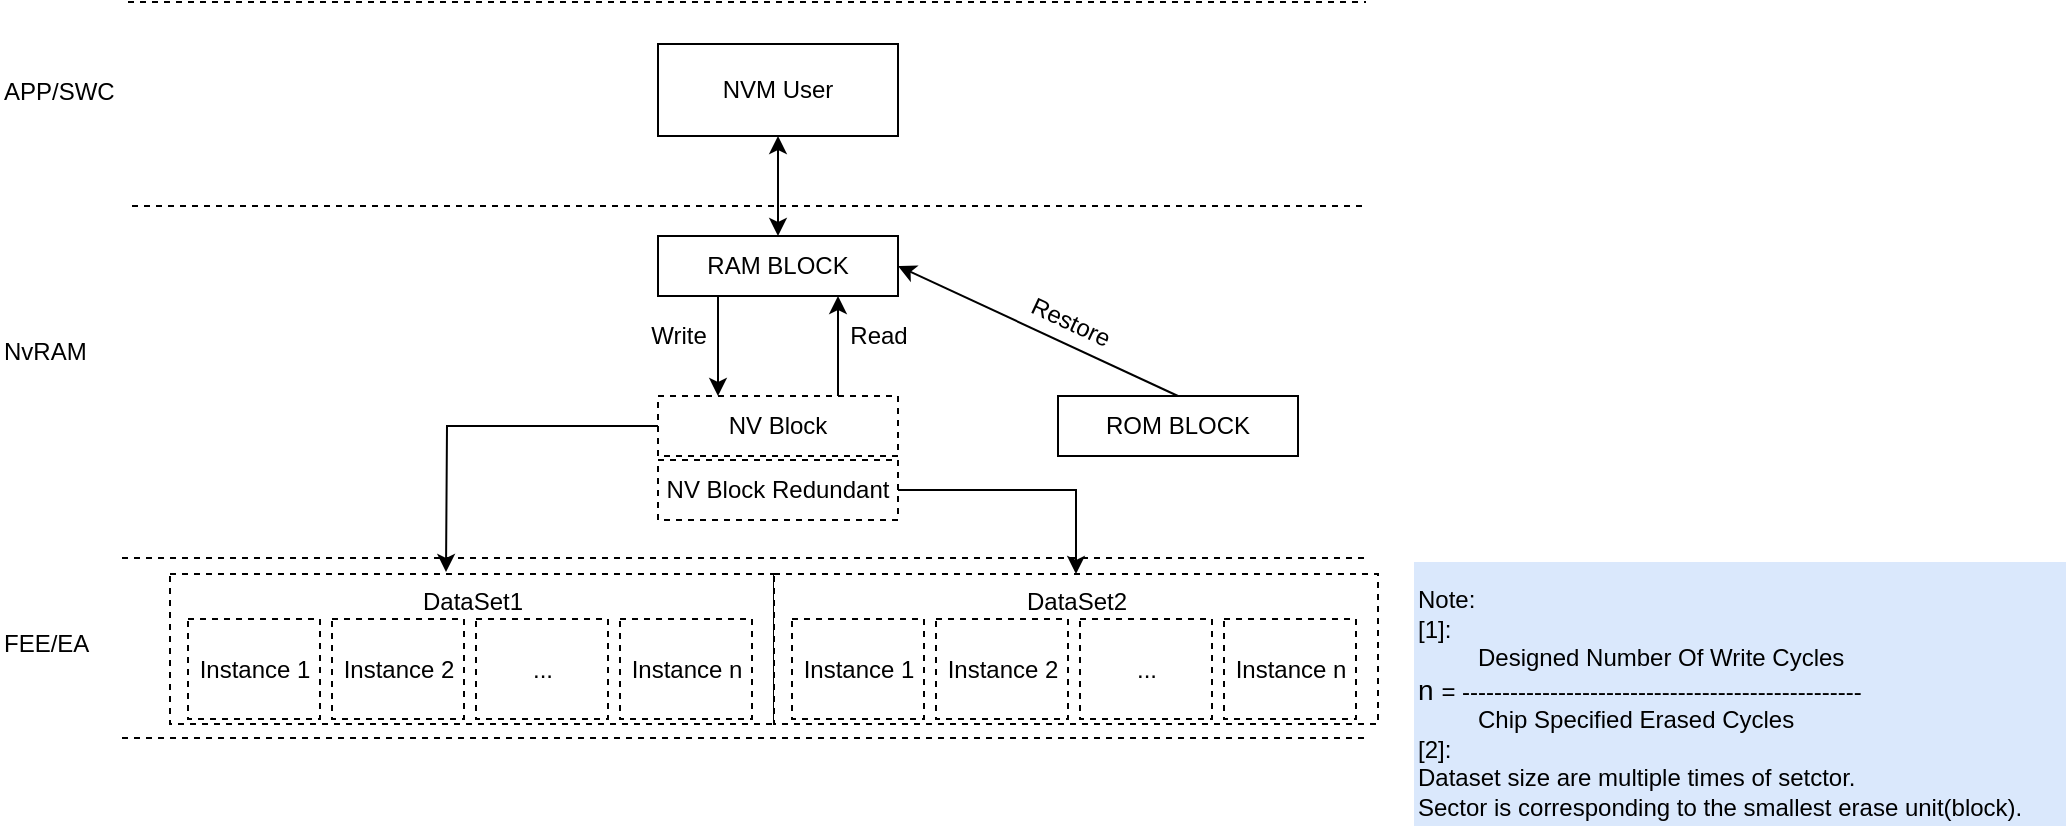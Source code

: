 <mxfile>
    <diagram id="gsRGY2olZ3tLVO2xzNXA" name="Page-1">
        <mxGraphModel dx="1648" dy="798" grid="0" gridSize="10" guides="1" tooltips="1" connect="1" arrows="1" fold="1" page="0" pageScale="1" pageWidth="850" pageHeight="1100" background="#FFFFFF" math="0" shadow="0">
            <root>
                <mxCell id="0"/>
                <mxCell id="1" parent="0"/>
                <mxCell id="zOSaQ0mauKIAhTPhQ_Xu-2" value="" style="endArrow=none;dashed=1;html=1;" parent="1" edge="1">
                    <mxGeometry width="50" height="50" relative="1" as="geometry">
                        <mxPoint x="74" y="492" as="sourcePoint"/>
                        <mxPoint x="696" y="492" as="targetPoint"/>
                    </mxGeometry>
                </mxCell>
                <mxCell id="zOSaQ0mauKIAhTPhQ_Xu-3" value="" style="endArrow=none;dashed=1;html=1;" parent="1" edge="1">
                    <mxGeometry width="50" height="50" relative="1" as="geometry">
                        <mxPoint x="74" y="402" as="sourcePoint"/>
                        <mxPoint x="696" y="402" as="targetPoint"/>
                    </mxGeometry>
                </mxCell>
                <mxCell id="zOSaQ0mauKIAhTPhQ_Xu-4" value="" style="endArrow=none;dashed=1;html=1;" parent="1" edge="1">
                    <mxGeometry width="50" height="50" relative="1" as="geometry">
                        <mxPoint x="79" y="226" as="sourcePoint"/>
                        <mxPoint x="696" y="226" as="targetPoint"/>
                    </mxGeometry>
                </mxCell>
                <mxCell id="zOSaQ0mauKIAhTPhQ_Xu-6" value="ROM BLOCK" style="rounded=0;whiteSpace=wrap;html=1;" parent="1" vertex="1">
                    <mxGeometry x="542" y="321" width="120" height="30" as="geometry"/>
                </mxCell>
                <mxCell id="14" style="edgeStyle=orthogonalEdgeStyle;rounded=0;orthogonalLoop=1;jettySize=auto;html=1;exitX=0;exitY=0.5;exitDx=0;exitDy=0;" parent="1" source="zOSaQ0mauKIAhTPhQ_Xu-7" edge="1">
                    <mxGeometry relative="1" as="geometry">
                        <mxPoint x="236" y="409" as="targetPoint"/>
                    </mxGeometry>
                </mxCell>
                <mxCell id="zOSaQ0mauKIAhTPhQ_Xu-7" value="NV Block" style="rounded=0;whiteSpace=wrap;html=1;dashed=1;" parent="1" vertex="1">
                    <mxGeometry x="342" y="321" width="120" height="30" as="geometry"/>
                </mxCell>
                <mxCell id="zOSaQ0mauKIAhTPhQ_Xu-8" value="RAM BLOCK" style="rounded=0;whiteSpace=wrap;html=1;" parent="1" vertex="1">
                    <mxGeometry x="342" y="241" width="120" height="30" as="geometry"/>
                </mxCell>
                <mxCell id="zOSaQ0mauKIAhTPhQ_Xu-11" value="" style="endArrow=classic;html=1;entryX=0.75;entryY=1;entryDx=0;entryDy=0;exitX=0.75;exitY=0;exitDx=0;exitDy=0;" parent="1" source="zOSaQ0mauKIAhTPhQ_Xu-7" target="zOSaQ0mauKIAhTPhQ_Xu-8" edge="1">
                    <mxGeometry width="50" height="50" relative="1" as="geometry">
                        <mxPoint x="422" y="321" as="sourcePoint"/>
                        <mxPoint x="472" y="271" as="targetPoint"/>
                    </mxGeometry>
                </mxCell>
                <mxCell id="zOSaQ0mauKIAhTPhQ_Xu-12" value="" style="endArrow=classic;html=1;exitX=0.25;exitY=1;exitDx=0;exitDy=0;entryX=0.25;entryY=0;entryDx=0;entryDy=0;" parent="1" source="zOSaQ0mauKIAhTPhQ_Xu-8" target="zOSaQ0mauKIAhTPhQ_Xu-7" edge="1">
                    <mxGeometry width="50" height="50" relative="1" as="geometry">
                        <mxPoint x="372" y="281" as="sourcePoint"/>
                        <mxPoint x="432" y="191" as="targetPoint"/>
                    </mxGeometry>
                </mxCell>
                <mxCell id="zOSaQ0mauKIAhTPhQ_Xu-13" value="" style="endArrow=classic;html=1;entryX=1;entryY=0.5;entryDx=0;entryDy=0;exitX=0.5;exitY=0;exitDx=0;exitDy=0;" parent="1" source="zOSaQ0mauKIAhTPhQ_Xu-6" target="zOSaQ0mauKIAhTPhQ_Xu-8" edge="1">
                    <mxGeometry width="50" height="50" relative="1" as="geometry">
                        <mxPoint x="382" y="241" as="sourcePoint"/>
                        <mxPoint x="432" y="191" as="targetPoint"/>
                    </mxGeometry>
                </mxCell>
                <mxCell id="zOSaQ0mauKIAhTPhQ_Xu-14" value="Restore" style="text;html=1;align=center;verticalAlign=middle;resizable=0;points=[];autosize=1;strokeColor=none;rotation=25;" parent="1" vertex="1">
                    <mxGeometry x="518" y="274" width="60" height="20" as="geometry"/>
                </mxCell>
                <mxCell id="zOSaQ0mauKIAhTPhQ_Xu-15" value="Write" style="text;html=1;align=center;verticalAlign=middle;resizable=0;points=[];autosize=1;strokeColor=none;" parent="1" vertex="1">
                    <mxGeometry x="332" y="281" width="40" height="20" as="geometry"/>
                </mxCell>
                <mxCell id="zOSaQ0mauKIAhTPhQ_Xu-16" value="Read" style="text;html=1;align=center;verticalAlign=middle;resizable=0;points=[];autosize=1;strokeColor=none;" parent="1" vertex="1">
                    <mxGeometry x="432" y="281" width="40" height="20" as="geometry"/>
                </mxCell>
                <mxCell id="zOSaQ0mauKIAhTPhQ_Xu-17" value="NvRAM" style="text;html=1;align=left;verticalAlign=middle;resizable=0;points=[];autosize=1;strokeColor=none;" parent="1" vertex="1">
                    <mxGeometry x="13" y="289" width="60" height="20" as="geometry"/>
                </mxCell>
                <mxCell id="zOSaQ0mauKIAhTPhQ_Xu-18" value="FEE/EA" style="text;html=1;align=left;verticalAlign=middle;resizable=0;points=[];autosize=1;strokeColor=none;" parent="1" vertex="1">
                    <mxGeometry x="13" y="435" width="60" height="20" as="geometry"/>
                </mxCell>
                <mxCell id="13" style="edgeStyle=orthogonalEdgeStyle;rounded=0;orthogonalLoop=1;jettySize=auto;html=1;exitX=1;exitY=0.5;exitDx=0;exitDy=0;entryX=0.5;entryY=0;entryDx=0;entryDy=0;" parent="1" source="zOSaQ0mauKIAhTPhQ_Xu-27" target="8" edge="1">
                    <mxGeometry relative="1" as="geometry"/>
                </mxCell>
                <mxCell id="zOSaQ0mauKIAhTPhQ_Xu-27" value="NV Block Redundant" style="rounded=0;whiteSpace=wrap;html=1;dashed=1;" parent="1" vertex="1">
                    <mxGeometry x="342" y="353" width="120" height="30" as="geometry"/>
                </mxCell>
                <mxCell id="zOSaQ0mauKIAhTPhQ_Xu-30" value="" style="endArrow=none;dashed=1;html=1;" parent="1" edge="1">
                    <mxGeometry width="50" height="50" relative="1" as="geometry">
                        <mxPoint x="77" y="124" as="sourcePoint"/>
                        <mxPoint x="696" y="124" as="targetPoint"/>
                    </mxGeometry>
                </mxCell>
                <mxCell id="zOSaQ0mauKIAhTPhQ_Xu-31" value="APP/SWC" style="text;html=1;align=left;verticalAlign=middle;resizable=0;points=[];autosize=1;strokeColor=none;" parent="1" vertex="1">
                    <mxGeometry x="13" y="160" width="65" height="18" as="geometry"/>
                </mxCell>
                <mxCell id="zOSaQ0mauKIAhTPhQ_Xu-32" value="NVM User" style="rounded=0;whiteSpace=wrap;html=1;" parent="1" vertex="1">
                    <mxGeometry x="342" y="145" width="120" height="46" as="geometry"/>
                </mxCell>
                <mxCell id="zOSaQ0mauKIAhTPhQ_Xu-35" value="" style="endArrow=classic;startArrow=classic;html=1;entryX=0.5;entryY=1;entryDx=0;entryDy=0;exitX=0.5;exitY=0;exitDx=0;exitDy=0;" parent="1" source="zOSaQ0mauKIAhTPhQ_Xu-8" target="zOSaQ0mauKIAhTPhQ_Xu-32" edge="1">
                    <mxGeometry width="50" height="50" relative="1" as="geometry">
                        <mxPoint x="361" y="285" as="sourcePoint"/>
                        <mxPoint x="411" y="235" as="targetPoint"/>
                    </mxGeometry>
                </mxCell>
                <mxCell id="2" value="DataSet1&lt;br&gt;" style="html=1;align=center;verticalAlign=top;dashed=1;" parent="1" vertex="1">
                    <mxGeometry x="98" y="410" width="302" height="75" as="geometry"/>
                </mxCell>
                <mxCell id="3" value="Instance 1" style="html=1;align=center;verticalAlign=middle;dashed=1;" parent="1" vertex="1">
                    <mxGeometry x="107" y="432.5" width="66" height="50" as="geometry"/>
                </mxCell>
                <mxCell id="4" value="Instance 2" style="html=1;align=center;verticalAlign=middle;dashed=1;" parent="1" vertex="1">
                    <mxGeometry x="179" y="432.5" width="66" height="50" as="geometry"/>
                </mxCell>
                <mxCell id="5" value="..." style="html=1;align=center;verticalAlign=middle;dashed=1;" parent="1" vertex="1">
                    <mxGeometry x="251" y="432.5" width="66" height="50" as="geometry"/>
                </mxCell>
                <mxCell id="6" value="Instance n" style="html=1;align=center;verticalAlign=middle;dashed=1;" parent="1" vertex="1">
                    <mxGeometry x="323" y="432.5" width="66" height="50" as="geometry"/>
                </mxCell>
                <mxCell id="8" value="DataSet2" style="html=1;align=center;verticalAlign=top;dashed=1;" parent="1" vertex="1">
                    <mxGeometry x="400" y="410" width="302" height="75" as="geometry"/>
                </mxCell>
                <mxCell id="9" value="Instance 1" style="html=1;align=center;verticalAlign=middle;dashed=1;" parent="1" vertex="1">
                    <mxGeometry x="409" y="432.5" width="66" height="50" as="geometry"/>
                </mxCell>
                <mxCell id="10" value="Instance 2" style="html=1;align=center;verticalAlign=middle;dashed=1;" parent="1" vertex="1">
                    <mxGeometry x="481" y="432.5" width="66" height="50" as="geometry"/>
                </mxCell>
                <mxCell id="11" value="..." style="html=1;align=center;verticalAlign=middle;dashed=1;" parent="1" vertex="1">
                    <mxGeometry x="553" y="432.5" width="66" height="50" as="geometry"/>
                </mxCell>
                <mxCell id="12" value="Instance n" style="html=1;align=center;verticalAlign=middle;dashed=1;" parent="1" vertex="1">
                    <mxGeometry x="625" y="432.5" width="66" height="50" as="geometry"/>
                </mxCell>
                <mxCell id="15" value="&lt;br&gt;Note:&lt;br&gt;[1]:&lt;br&gt;&amp;nbsp; &amp;nbsp; &amp;nbsp; &amp;nbsp; &amp;nbsp;Designed Number Of Write Cycles&lt;br&gt;&lt;font style=&quot;font-size: 14px&quot;&gt;&lt;font style=&quot;font-size: 14px&quot;&gt;n&lt;/font&gt; &lt;/font&gt;= --------------------------------------------------&lt;br&gt;&amp;nbsp; &amp;nbsp; &amp;nbsp; &amp;nbsp; &amp;nbsp;Chip Specified Erased Cycles&lt;br&gt;[2]:&lt;br&gt;Dataset size are multiple times of setctor.&lt;br&gt;Sector is corresponding to the smallest erase unit(block)." style="html=1;align=left;verticalAlign=bottom;dashed=1;fillColor=#dae8fc;strokeColor=none;" parent="1" vertex="1">
                    <mxGeometry x="720" y="404" width="326" height="132" as="geometry"/>
                </mxCell>
            </root>
        </mxGraphModel>
    </diagram>
</mxfile>